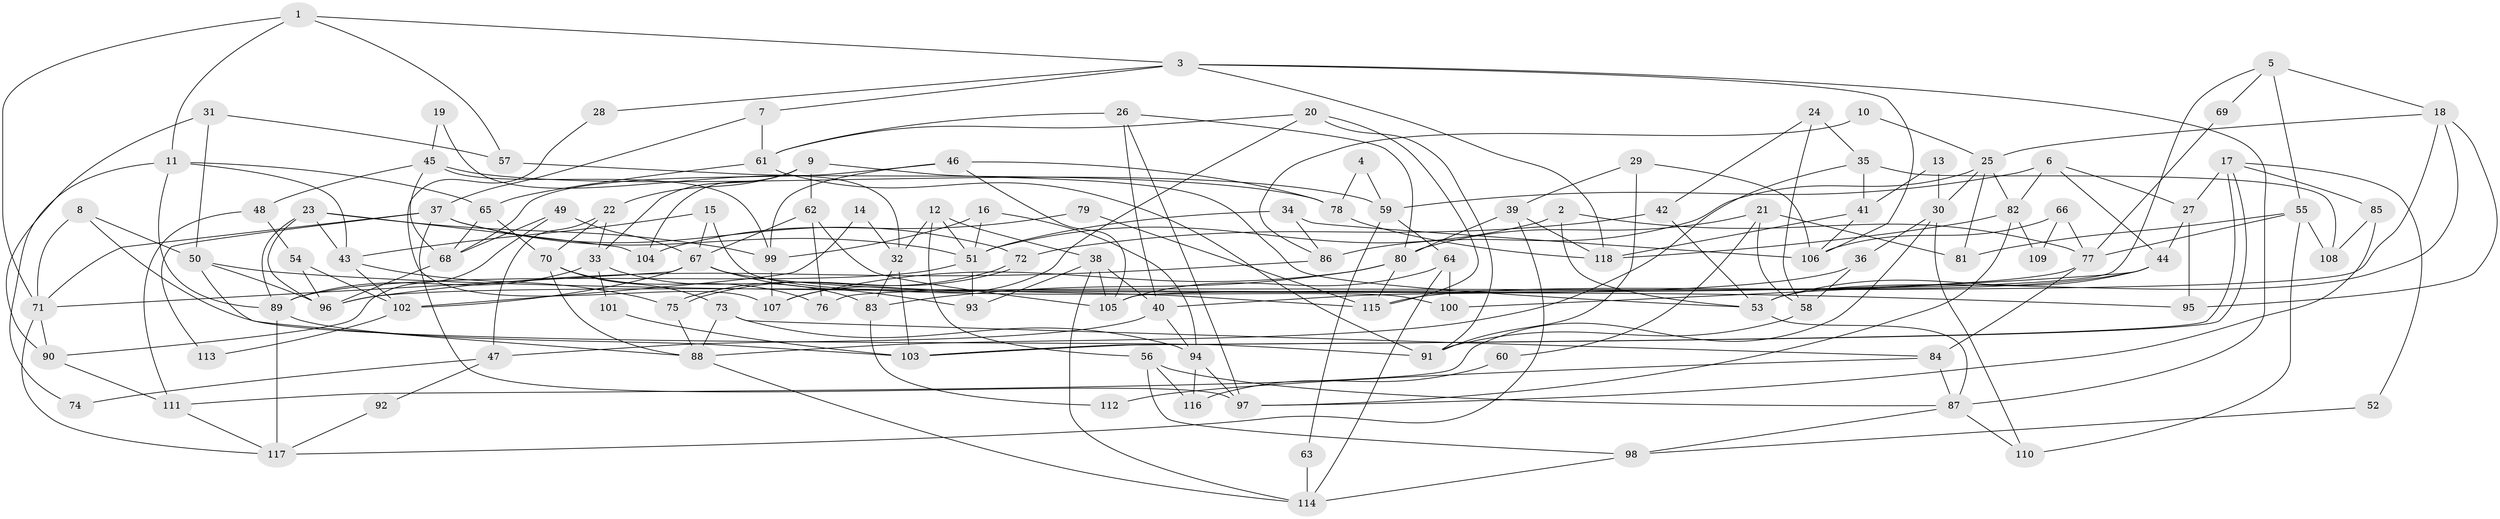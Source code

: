 // coarse degree distribution, {2: 0.12195121951219512, 3: 0.1951219512195122, 5: 0.32926829268292684, 7: 0.04878048780487805, 4: 0.18292682926829268, 8: 0.024390243902439025, 6: 0.06097560975609756, 12: 0.012195121951219513, 9: 0.012195121951219513, 10: 0.012195121951219513}
// Generated by graph-tools (version 1.1) at 2025/52/03/04/25 21:52:07]
// undirected, 118 vertices, 236 edges
graph export_dot {
graph [start="1"]
  node [color=gray90,style=filled];
  1;
  2;
  3;
  4;
  5;
  6;
  7;
  8;
  9;
  10;
  11;
  12;
  13;
  14;
  15;
  16;
  17;
  18;
  19;
  20;
  21;
  22;
  23;
  24;
  25;
  26;
  27;
  28;
  29;
  30;
  31;
  32;
  33;
  34;
  35;
  36;
  37;
  38;
  39;
  40;
  41;
  42;
  43;
  44;
  45;
  46;
  47;
  48;
  49;
  50;
  51;
  52;
  53;
  54;
  55;
  56;
  57;
  58;
  59;
  60;
  61;
  62;
  63;
  64;
  65;
  66;
  67;
  68;
  69;
  70;
  71;
  72;
  73;
  74;
  75;
  76;
  77;
  78;
  79;
  80;
  81;
  82;
  83;
  84;
  85;
  86;
  87;
  88;
  89;
  90;
  91;
  92;
  93;
  94;
  95;
  96;
  97;
  98;
  99;
  100;
  101;
  102;
  103;
  104;
  105;
  106;
  107;
  108;
  109;
  110;
  111;
  112;
  113;
  114;
  115;
  116;
  117;
  118;
  1 -- 11;
  1 -- 71;
  1 -- 3;
  1 -- 57;
  2 -- 51;
  2 -- 53;
  2 -- 77;
  3 -- 7;
  3 -- 28;
  3 -- 87;
  3 -- 106;
  3 -- 118;
  4 -- 59;
  4 -- 78;
  5 -- 55;
  5 -- 105;
  5 -- 18;
  5 -- 69;
  6 -- 44;
  6 -- 82;
  6 -- 27;
  6 -- 59;
  7 -- 61;
  7 -- 37;
  8 -- 50;
  8 -- 71;
  8 -- 91;
  9 -- 22;
  9 -- 53;
  9 -- 33;
  9 -- 62;
  9 -- 104;
  10 -- 86;
  10 -- 25;
  11 -- 65;
  11 -- 89;
  11 -- 43;
  11 -- 74;
  12 -- 51;
  12 -- 38;
  12 -- 32;
  12 -- 56;
  13 -- 41;
  13 -- 30;
  14 -- 32;
  14 -- 102;
  15 -- 67;
  15 -- 43;
  15 -- 100;
  16 -- 99;
  16 -- 94;
  16 -- 51;
  17 -- 27;
  17 -- 103;
  17 -- 103;
  17 -- 52;
  17 -- 85;
  18 -- 53;
  18 -- 25;
  18 -- 76;
  18 -- 95;
  19 -- 45;
  19 -- 32;
  20 -- 91;
  20 -- 115;
  20 -- 61;
  20 -- 107;
  21 -- 58;
  21 -- 80;
  21 -- 60;
  21 -- 81;
  22 -- 70;
  22 -- 33;
  22 -- 47;
  23 -- 89;
  23 -- 96;
  23 -- 43;
  23 -- 99;
  23 -- 104;
  24 -- 58;
  24 -- 42;
  24 -- 35;
  25 -- 86;
  25 -- 30;
  25 -- 81;
  25 -- 82;
  26 -- 97;
  26 -- 61;
  26 -- 40;
  26 -- 80;
  27 -- 95;
  27 -- 44;
  28 -- 107;
  29 -- 106;
  29 -- 39;
  29 -- 91;
  30 -- 110;
  30 -- 36;
  30 -- 111;
  31 -- 50;
  31 -- 90;
  31 -- 57;
  32 -- 83;
  32 -- 103;
  33 -- 89;
  33 -- 83;
  33 -- 101;
  34 -- 106;
  34 -- 51;
  34 -- 86;
  35 -- 88;
  35 -- 41;
  35 -- 108;
  36 -- 40;
  36 -- 58;
  37 -- 51;
  37 -- 71;
  37 -- 72;
  37 -- 97;
  37 -- 113;
  38 -- 40;
  38 -- 114;
  38 -- 93;
  38 -- 105;
  39 -- 118;
  39 -- 80;
  39 -- 117;
  40 -- 94;
  40 -- 47;
  41 -- 118;
  41 -- 106;
  42 -- 72;
  42 -- 53;
  43 -- 75;
  43 -- 102;
  44 -- 115;
  44 -- 53;
  44 -- 100;
  45 -- 59;
  45 -- 68;
  45 -- 48;
  45 -- 99;
  46 -- 105;
  46 -- 99;
  46 -- 68;
  46 -- 78;
  47 -- 74;
  47 -- 92;
  48 -- 111;
  48 -- 54;
  49 -- 90;
  49 -- 68;
  49 -- 67;
  50 -- 88;
  50 -- 96;
  50 -- 95;
  51 -- 93;
  51 -- 89;
  52 -- 98;
  53 -- 87;
  54 -- 102;
  54 -- 96;
  55 -- 81;
  55 -- 108;
  55 -- 77;
  55 -- 110;
  56 -- 87;
  56 -- 98;
  56 -- 116;
  57 -- 78;
  58 -- 91;
  59 -- 64;
  59 -- 63;
  60 -- 116;
  61 -- 91;
  61 -- 65;
  62 -- 105;
  62 -- 67;
  62 -- 76;
  63 -- 114;
  64 -- 100;
  64 -- 114;
  64 -- 105;
  65 -- 68;
  65 -- 70;
  66 -- 77;
  66 -- 106;
  66 -- 109;
  67 -- 71;
  67 -- 93;
  67 -- 102;
  67 -- 115;
  68 -- 96;
  69 -- 77;
  70 -- 76;
  70 -- 73;
  70 -- 88;
  71 -- 117;
  71 -- 90;
  72 -- 75;
  72 -- 75;
  73 -- 88;
  73 -- 84;
  73 -- 94;
  75 -- 88;
  77 -- 84;
  77 -- 96;
  78 -- 118;
  79 -- 104;
  79 -- 115;
  80 -- 107;
  80 -- 83;
  80 -- 115;
  82 -- 118;
  82 -- 97;
  82 -- 109;
  83 -- 112;
  84 -- 87;
  84 -- 112;
  85 -- 97;
  85 -- 108;
  86 -- 96;
  87 -- 98;
  87 -- 110;
  88 -- 114;
  89 -- 103;
  89 -- 117;
  90 -- 111;
  92 -- 117;
  94 -- 97;
  94 -- 116;
  98 -- 114;
  99 -- 107;
  101 -- 103;
  102 -- 113;
  111 -- 117;
}
